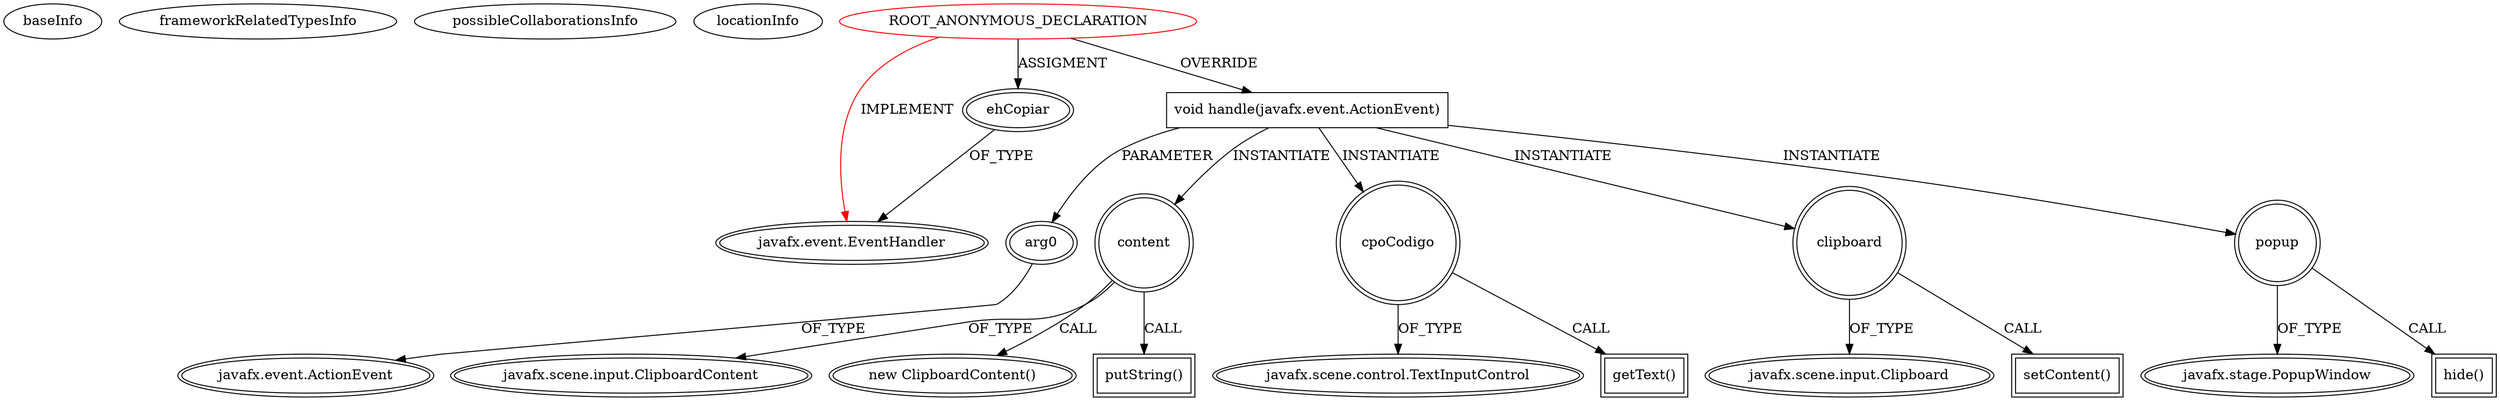 digraph {
baseInfo[graphId=3851,category="extension_graph",isAnonymous=true,possibleRelation=false]
frameworkRelatedTypesInfo[0="javafx.event.EventHandler"]
possibleCollaborationsInfo[]
locationInfo[projectName="pedrodonte-genjeefx",filePath="/pedrodonte-genjeefx/genjeefx-master/GenJeeFx/src/main/java/generar/ui/PanelPreviCodigo.java",contextSignature="PanelPreviCodigo",graphId="3851"]
0[label="ROOT_ANONYMOUS_DECLARATION",vertexType="ROOT_ANONYMOUS_DECLARATION",isFrameworkType=false,color=red]
1[label="javafx.event.EventHandler",vertexType="FRAMEWORK_INTERFACE_TYPE",isFrameworkType=true,peripheries=2]
2[label="ehCopiar",vertexType="OUTSIDE_VARIABLE_EXPRESION",isFrameworkType=true,peripheries=2]
4[label="void handle(javafx.event.ActionEvent)",vertexType="OVERRIDING_METHOD_DECLARATION",isFrameworkType=false,shape=box]
5[label="arg0",vertexType="PARAMETER_DECLARATION",isFrameworkType=true,peripheries=2]
6[label="javafx.event.ActionEvent",vertexType="FRAMEWORK_CLASS_TYPE",isFrameworkType=true,peripheries=2]
8[label="content",vertexType="VARIABLE_EXPRESION",isFrameworkType=true,peripheries=2,shape=circle]
9[label="javafx.scene.input.ClipboardContent",vertexType="FRAMEWORK_CLASS_TYPE",isFrameworkType=true,peripheries=2]
7[label="new ClipboardContent()",vertexType="CONSTRUCTOR_CALL",isFrameworkType=true,peripheries=2]
11[label="putString()",vertexType="INSIDE_CALL",isFrameworkType=true,peripheries=2,shape=box]
12[label="cpoCodigo",vertexType="VARIABLE_EXPRESION",isFrameworkType=true,peripheries=2,shape=circle]
14[label="javafx.scene.control.TextInputControl",vertexType="FRAMEWORK_CLASS_TYPE",isFrameworkType=true,peripheries=2]
13[label="getText()",vertexType="INSIDE_CALL",isFrameworkType=true,peripheries=2,shape=box]
15[label="clipboard",vertexType="VARIABLE_EXPRESION",isFrameworkType=true,peripheries=2,shape=circle]
17[label="javafx.scene.input.Clipboard",vertexType="FRAMEWORK_CLASS_TYPE",isFrameworkType=true,peripheries=2]
16[label="setContent()",vertexType="INSIDE_CALL",isFrameworkType=true,peripheries=2,shape=box]
18[label="popup",vertexType="VARIABLE_EXPRESION",isFrameworkType=true,peripheries=2,shape=circle]
20[label="javafx.stage.PopupWindow",vertexType="FRAMEWORK_CLASS_TYPE",isFrameworkType=true,peripheries=2]
19[label="hide()",vertexType="INSIDE_CALL",isFrameworkType=true,peripheries=2,shape=box]
0->1[label="IMPLEMENT",color=red]
0->2[label="ASSIGMENT"]
2->1[label="OF_TYPE"]
0->4[label="OVERRIDE"]
5->6[label="OF_TYPE"]
4->5[label="PARAMETER"]
4->8[label="INSTANTIATE"]
8->9[label="OF_TYPE"]
8->7[label="CALL"]
8->11[label="CALL"]
4->12[label="INSTANTIATE"]
12->14[label="OF_TYPE"]
12->13[label="CALL"]
4->15[label="INSTANTIATE"]
15->17[label="OF_TYPE"]
15->16[label="CALL"]
4->18[label="INSTANTIATE"]
18->20[label="OF_TYPE"]
18->19[label="CALL"]
}
